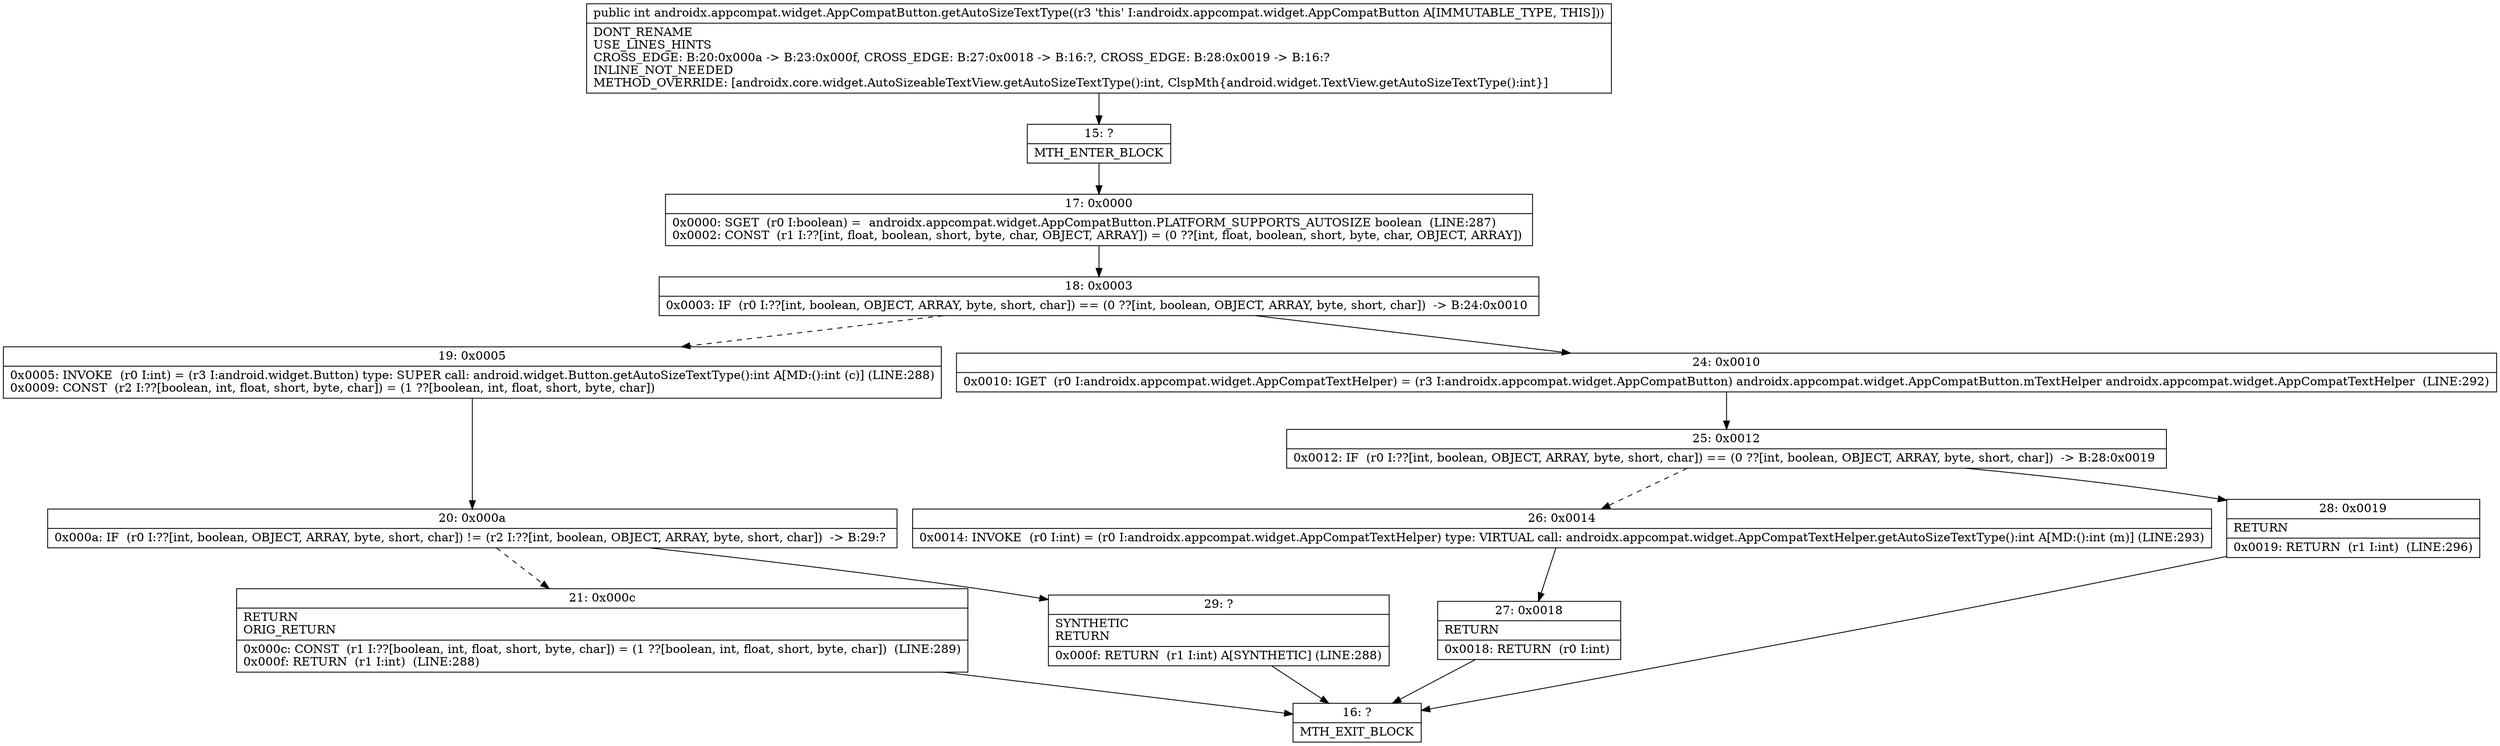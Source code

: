 digraph "CFG forandroidx.appcompat.widget.AppCompatButton.getAutoSizeTextType()I" {
Node_15 [shape=record,label="{15\:\ ?|MTH_ENTER_BLOCK\l}"];
Node_17 [shape=record,label="{17\:\ 0x0000|0x0000: SGET  (r0 I:boolean) =  androidx.appcompat.widget.AppCompatButton.PLATFORM_SUPPORTS_AUTOSIZE boolean  (LINE:287)\l0x0002: CONST  (r1 I:??[int, float, boolean, short, byte, char, OBJECT, ARRAY]) = (0 ??[int, float, boolean, short, byte, char, OBJECT, ARRAY]) \l}"];
Node_18 [shape=record,label="{18\:\ 0x0003|0x0003: IF  (r0 I:??[int, boolean, OBJECT, ARRAY, byte, short, char]) == (0 ??[int, boolean, OBJECT, ARRAY, byte, short, char])  \-\> B:24:0x0010 \l}"];
Node_19 [shape=record,label="{19\:\ 0x0005|0x0005: INVOKE  (r0 I:int) = (r3 I:android.widget.Button) type: SUPER call: android.widget.Button.getAutoSizeTextType():int A[MD:():int (c)] (LINE:288)\l0x0009: CONST  (r2 I:??[boolean, int, float, short, byte, char]) = (1 ??[boolean, int, float, short, byte, char]) \l}"];
Node_20 [shape=record,label="{20\:\ 0x000a|0x000a: IF  (r0 I:??[int, boolean, OBJECT, ARRAY, byte, short, char]) != (r2 I:??[int, boolean, OBJECT, ARRAY, byte, short, char])  \-\> B:29:? \l}"];
Node_21 [shape=record,label="{21\:\ 0x000c|RETURN\lORIG_RETURN\l|0x000c: CONST  (r1 I:??[boolean, int, float, short, byte, char]) = (1 ??[boolean, int, float, short, byte, char])  (LINE:289)\l0x000f: RETURN  (r1 I:int)  (LINE:288)\l}"];
Node_16 [shape=record,label="{16\:\ ?|MTH_EXIT_BLOCK\l}"];
Node_29 [shape=record,label="{29\:\ ?|SYNTHETIC\lRETURN\l|0x000f: RETURN  (r1 I:int) A[SYNTHETIC] (LINE:288)\l}"];
Node_24 [shape=record,label="{24\:\ 0x0010|0x0010: IGET  (r0 I:androidx.appcompat.widget.AppCompatTextHelper) = (r3 I:androidx.appcompat.widget.AppCompatButton) androidx.appcompat.widget.AppCompatButton.mTextHelper androidx.appcompat.widget.AppCompatTextHelper  (LINE:292)\l}"];
Node_25 [shape=record,label="{25\:\ 0x0012|0x0012: IF  (r0 I:??[int, boolean, OBJECT, ARRAY, byte, short, char]) == (0 ??[int, boolean, OBJECT, ARRAY, byte, short, char])  \-\> B:28:0x0019 \l}"];
Node_26 [shape=record,label="{26\:\ 0x0014|0x0014: INVOKE  (r0 I:int) = (r0 I:androidx.appcompat.widget.AppCompatTextHelper) type: VIRTUAL call: androidx.appcompat.widget.AppCompatTextHelper.getAutoSizeTextType():int A[MD:():int (m)] (LINE:293)\l}"];
Node_27 [shape=record,label="{27\:\ 0x0018|RETURN\l|0x0018: RETURN  (r0 I:int) \l}"];
Node_28 [shape=record,label="{28\:\ 0x0019|RETURN\l|0x0019: RETURN  (r1 I:int)  (LINE:296)\l}"];
MethodNode[shape=record,label="{public int androidx.appcompat.widget.AppCompatButton.getAutoSizeTextType((r3 'this' I:androidx.appcompat.widget.AppCompatButton A[IMMUTABLE_TYPE, THIS]))  | DONT_RENAME\lUSE_LINES_HINTS\lCROSS_EDGE: B:20:0x000a \-\> B:23:0x000f, CROSS_EDGE: B:27:0x0018 \-\> B:16:?, CROSS_EDGE: B:28:0x0019 \-\> B:16:?\lINLINE_NOT_NEEDED\lMETHOD_OVERRIDE: [androidx.core.widget.AutoSizeableTextView.getAutoSizeTextType():int, ClspMth\{android.widget.TextView.getAutoSizeTextType():int\}]\l}"];
MethodNode -> Node_15;Node_15 -> Node_17;
Node_17 -> Node_18;
Node_18 -> Node_19[style=dashed];
Node_18 -> Node_24;
Node_19 -> Node_20;
Node_20 -> Node_21[style=dashed];
Node_20 -> Node_29;
Node_21 -> Node_16;
Node_29 -> Node_16;
Node_24 -> Node_25;
Node_25 -> Node_26[style=dashed];
Node_25 -> Node_28;
Node_26 -> Node_27;
Node_27 -> Node_16;
Node_28 -> Node_16;
}

